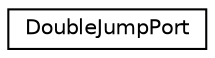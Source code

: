 digraph "Graphical Class Hierarchy"
{
 // LATEX_PDF_SIZE
  edge [fontname="Helvetica",fontsize="10",labelfontname="Helvetica",labelfontsize="10"];
  node [fontname="Helvetica",fontsize="10",shape=record];
  rankdir="LR";
  Node0 [label="DoubleJumpPort",height=0.2,width=0.4,color="black", fillcolor="white", style="filled",URL="$classDoubleJumpPort.html",tooltip=" "];
}
